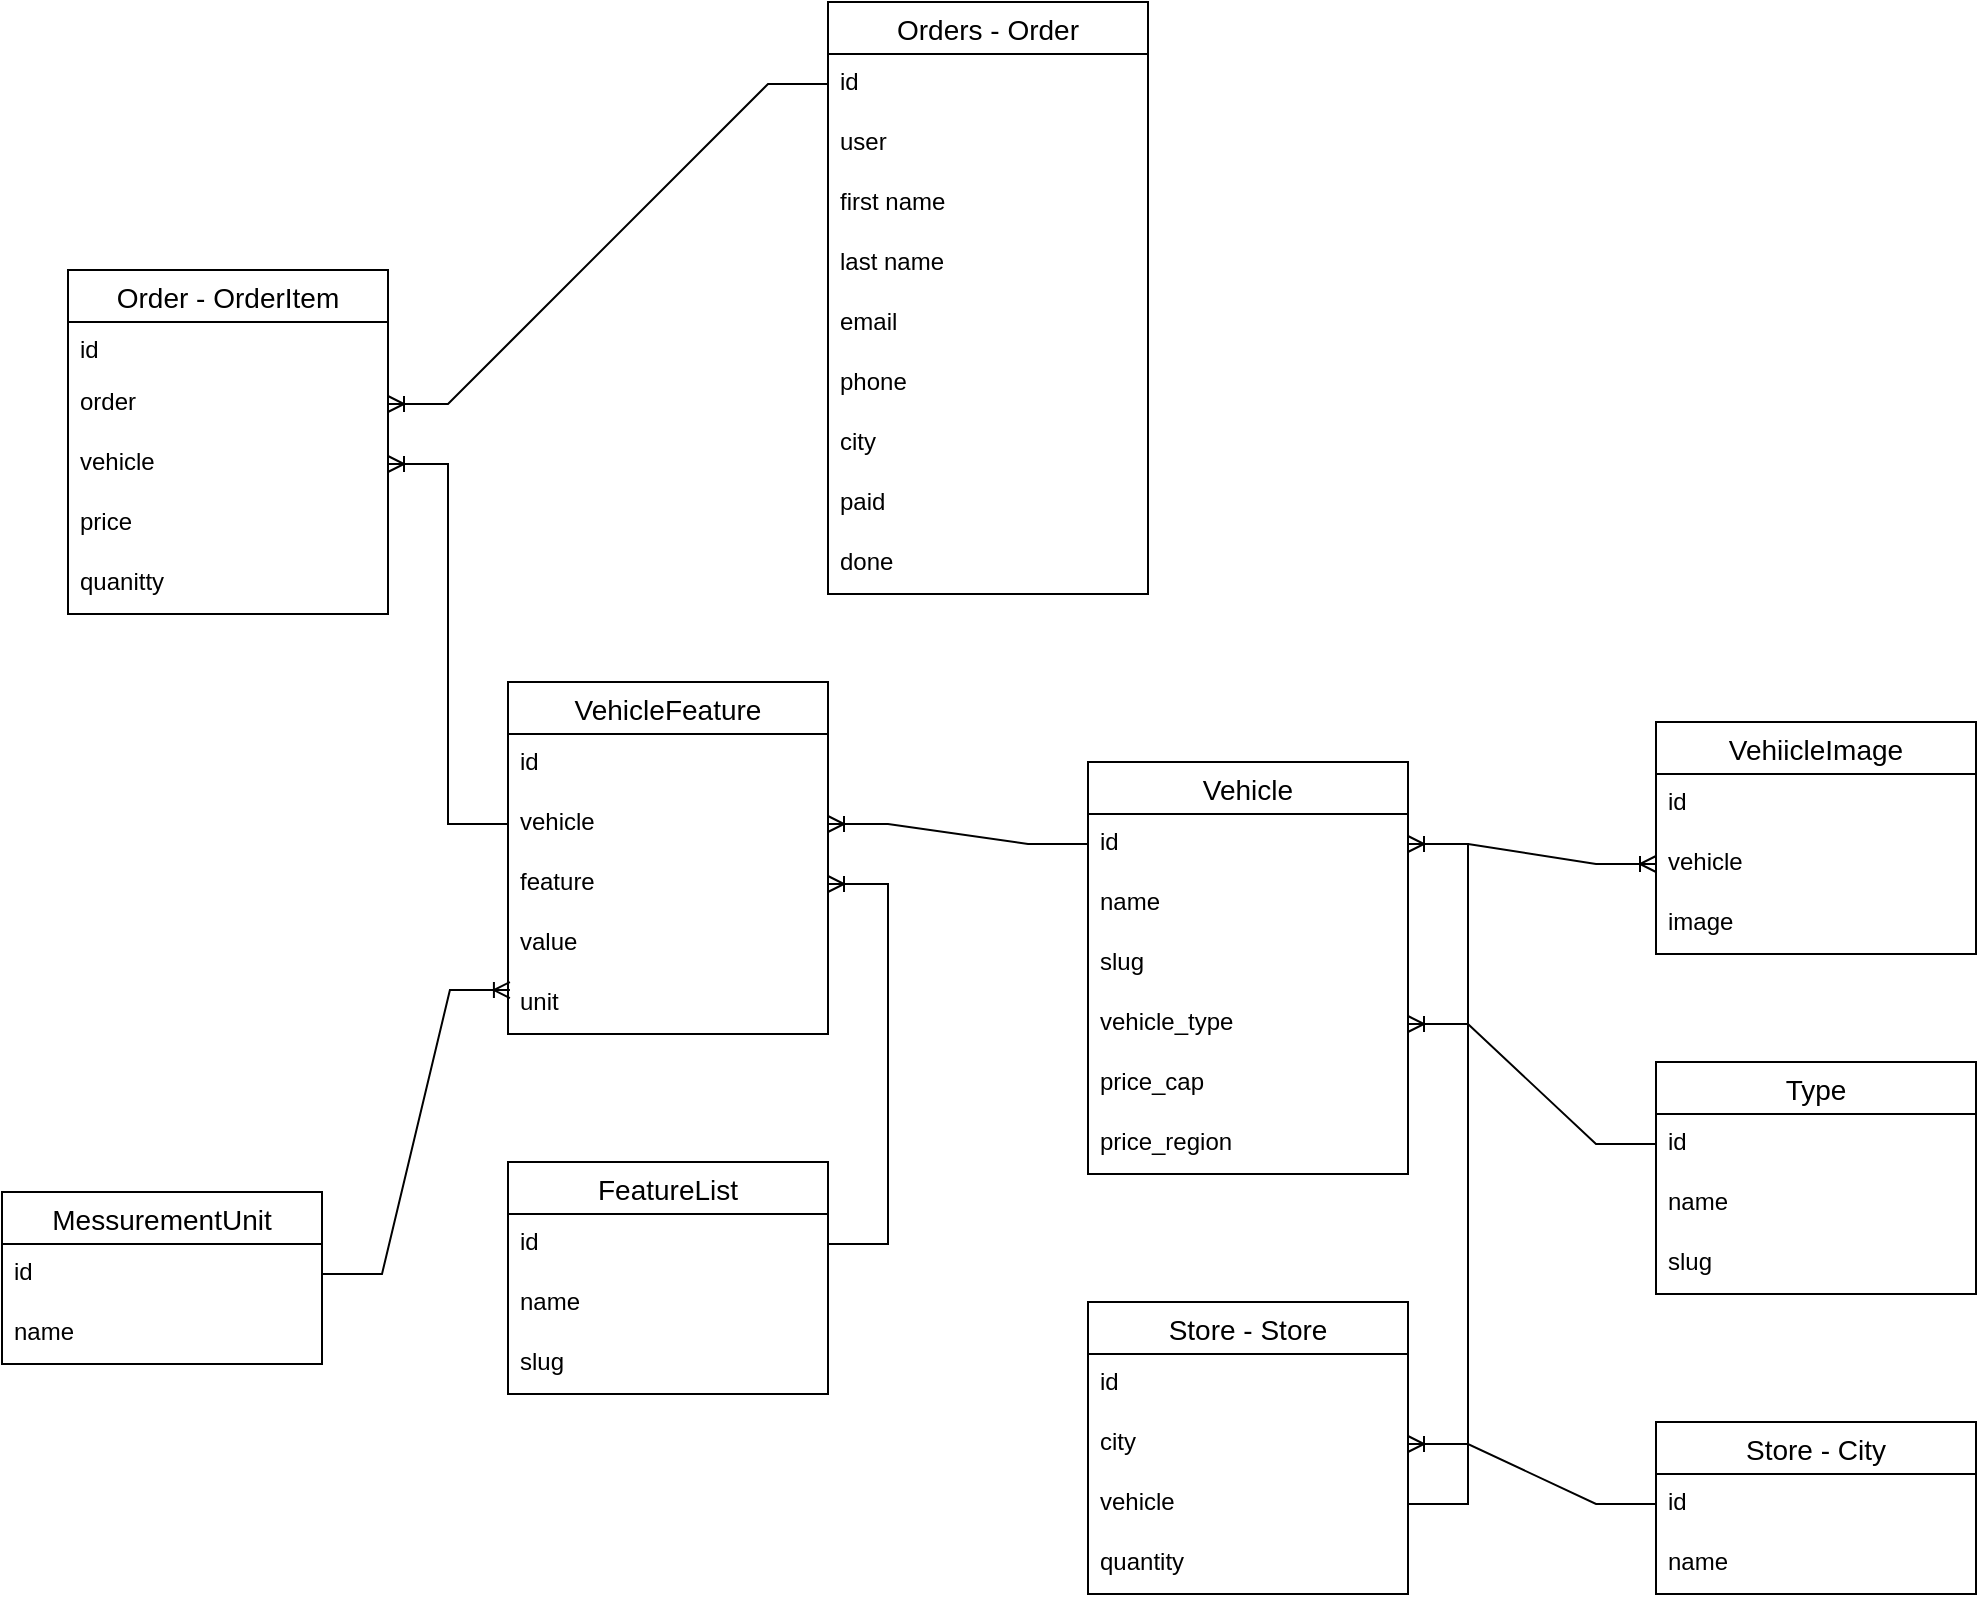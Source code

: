 <mxfile version="20.2.2" type="github">
  <diagram id="-EVNcTXTq6a0XQpCAB4N" name="Page-1">
    <mxGraphModel dx="2233" dy="745" grid="1" gridSize="10" guides="1" tooltips="1" connect="1" arrows="1" fold="1" page="1" pageScale="1" pageWidth="827" pageHeight="1169" math="0" shadow="0">
      <root>
        <mxCell id="0" />
        <mxCell id="1" parent="0" />
        <mxCell id="NrxyTvF3xplZvDXktAmh-1" value="Vehicle" style="swimlane;fontStyle=0;childLayout=stackLayout;horizontal=1;startSize=26;horizontalStack=0;resizeParent=1;resizeParentMax=0;resizeLast=0;collapsible=1;marginBottom=0;align=center;fontSize=14;" parent="1" vertex="1">
          <mxGeometry x="130" y="530" width="160" height="206" as="geometry" />
        </mxCell>
        <mxCell id="NrxyTvF3xplZvDXktAmh-2" value="id" style="text;strokeColor=none;fillColor=none;spacingLeft=4;spacingRight=4;overflow=hidden;rotatable=0;points=[[0,0.5],[1,0.5]];portConstraint=eastwest;fontSize=12;" parent="NrxyTvF3xplZvDXktAmh-1" vertex="1">
          <mxGeometry y="26" width="160" height="30" as="geometry" />
        </mxCell>
        <mxCell id="NrxyTvF3xplZvDXktAmh-3" value="name&#xa;" style="text;strokeColor=none;fillColor=none;spacingLeft=4;spacingRight=4;overflow=hidden;rotatable=0;points=[[0,0.5],[1,0.5]];portConstraint=eastwest;fontSize=12;" parent="NrxyTvF3xplZvDXktAmh-1" vertex="1">
          <mxGeometry y="56" width="160" height="30" as="geometry" />
        </mxCell>
        <mxCell id="NrxyTvF3xplZvDXktAmh-4" value="slug" style="text;strokeColor=none;fillColor=none;spacingLeft=4;spacingRight=4;overflow=hidden;rotatable=0;points=[[0,0.5],[1,0.5]];portConstraint=eastwest;fontSize=12;" parent="NrxyTvF3xplZvDXktAmh-1" vertex="1">
          <mxGeometry y="86" width="160" height="30" as="geometry" />
        </mxCell>
        <mxCell id="NrxyTvF3xplZvDXktAmh-5" value="vehicle_type" style="text;strokeColor=none;fillColor=none;spacingLeft=4;spacingRight=4;overflow=hidden;rotatable=0;points=[[0,0.5],[1,0.5]];portConstraint=eastwest;fontSize=12;" parent="NrxyTvF3xplZvDXktAmh-1" vertex="1">
          <mxGeometry y="116" width="160" height="30" as="geometry" />
        </mxCell>
        <mxCell id="NrxyTvF3xplZvDXktAmh-6" value="price_cap" style="text;strokeColor=none;fillColor=none;spacingLeft=4;spacingRight=4;overflow=hidden;rotatable=0;points=[[0,0.5],[1,0.5]];portConstraint=eastwest;fontSize=12;" parent="NrxyTvF3xplZvDXktAmh-1" vertex="1">
          <mxGeometry y="146" width="160" height="30" as="geometry" />
        </mxCell>
        <mxCell id="NrxyTvF3xplZvDXktAmh-7" value="price_region" style="text;strokeColor=none;fillColor=none;spacingLeft=4;spacingRight=4;overflow=hidden;rotatable=0;points=[[0,0.5],[1,0.5]];portConstraint=eastwest;fontSize=12;" parent="NrxyTvF3xplZvDXktAmh-1" vertex="1">
          <mxGeometry y="176" width="160" height="30" as="geometry" />
        </mxCell>
        <mxCell id="NrxyTvF3xplZvDXktAmh-8" value="VehiicleImage" style="swimlane;fontStyle=0;childLayout=stackLayout;horizontal=1;startSize=26;horizontalStack=0;resizeParent=1;resizeParentMax=0;resizeLast=0;collapsible=1;marginBottom=0;align=center;fontSize=14;" parent="1" vertex="1">
          <mxGeometry x="414" y="510" width="160" height="116" as="geometry" />
        </mxCell>
        <mxCell id="NrxyTvF3xplZvDXktAmh-9" value="id" style="text;strokeColor=none;fillColor=none;spacingLeft=4;spacingRight=4;overflow=hidden;rotatable=0;points=[[0,0.5],[1,0.5]];portConstraint=eastwest;fontSize=12;" parent="NrxyTvF3xplZvDXktAmh-8" vertex="1">
          <mxGeometry y="26" width="160" height="30" as="geometry" />
        </mxCell>
        <mxCell id="NrxyTvF3xplZvDXktAmh-10" value="vehicle&#xa;" style="text;strokeColor=none;fillColor=none;spacingLeft=4;spacingRight=4;overflow=hidden;rotatable=0;points=[[0,0.5],[1,0.5]];portConstraint=eastwest;fontSize=12;" parent="NrxyTvF3xplZvDXktAmh-8" vertex="1">
          <mxGeometry y="56" width="160" height="30" as="geometry" />
        </mxCell>
        <mxCell id="NrxyTvF3xplZvDXktAmh-11" value="image&#xa;" style="text;strokeColor=none;fillColor=none;spacingLeft=4;spacingRight=4;overflow=hidden;rotatable=0;points=[[0,0.5],[1,0.5]];portConstraint=eastwest;fontSize=12;" parent="NrxyTvF3xplZvDXktAmh-8" vertex="1">
          <mxGeometry y="86" width="160" height="30" as="geometry" />
        </mxCell>
        <mxCell id="NrxyTvF3xplZvDXktAmh-12" value="" style="edgeStyle=entityRelationEdgeStyle;fontSize=12;html=1;endArrow=ERoneToMany;rounded=0;" parent="1" source="NrxyTvF3xplZvDXktAmh-2" target="NrxyTvF3xplZvDXktAmh-10" edge="1">
          <mxGeometry width="100" height="100" relative="1" as="geometry">
            <mxPoint x="150" y="480" as="sourcePoint" />
            <mxPoint x="250" y="380" as="targetPoint" />
          </mxGeometry>
        </mxCell>
        <mxCell id="NrxyTvF3xplZvDXktAmh-13" value="VehicleFeature" style="swimlane;fontStyle=0;childLayout=stackLayout;horizontal=1;startSize=26;horizontalStack=0;resizeParent=1;resizeParentMax=0;resizeLast=0;collapsible=1;marginBottom=0;align=center;fontSize=14;" parent="1" vertex="1">
          <mxGeometry x="-160" y="490" width="160" height="176" as="geometry" />
        </mxCell>
        <mxCell id="NrxyTvF3xplZvDXktAmh-14" value="id&#xa;" style="text;strokeColor=none;fillColor=none;spacingLeft=4;spacingRight=4;overflow=hidden;rotatable=0;points=[[0,0.5],[1,0.5]];portConstraint=eastwest;fontSize=12;" parent="NrxyTvF3xplZvDXktAmh-13" vertex="1">
          <mxGeometry y="26" width="160" height="30" as="geometry" />
        </mxCell>
        <mxCell id="NrxyTvF3xplZvDXktAmh-15" value="vehicle" style="text;strokeColor=none;fillColor=none;spacingLeft=4;spacingRight=4;overflow=hidden;rotatable=0;points=[[0,0.5],[1,0.5]];portConstraint=eastwest;fontSize=12;" parent="NrxyTvF3xplZvDXktAmh-13" vertex="1">
          <mxGeometry y="56" width="160" height="30" as="geometry" />
        </mxCell>
        <mxCell id="NrxyTvF3xplZvDXktAmh-16" value="feature" style="text;strokeColor=none;fillColor=none;spacingLeft=4;spacingRight=4;overflow=hidden;rotatable=0;points=[[0,0.5],[1,0.5]];portConstraint=eastwest;fontSize=12;" parent="NrxyTvF3xplZvDXktAmh-13" vertex="1">
          <mxGeometry y="86" width="160" height="30" as="geometry" />
        </mxCell>
        <mxCell id="NrxyTvF3xplZvDXktAmh-17" value="value" style="text;strokeColor=none;fillColor=none;spacingLeft=4;spacingRight=4;overflow=hidden;rotatable=0;points=[[0,0.5],[1,0.5]];portConstraint=eastwest;fontSize=12;" parent="NrxyTvF3xplZvDXktAmh-13" vertex="1">
          <mxGeometry y="116" width="160" height="30" as="geometry" />
        </mxCell>
        <mxCell id="NrxyTvF3xplZvDXktAmh-18" value="unit&#xa;" style="text;strokeColor=none;fillColor=none;spacingLeft=4;spacingRight=4;overflow=hidden;rotatable=0;points=[[0,0.5],[1,0.5]];portConstraint=eastwest;fontSize=12;" parent="NrxyTvF3xplZvDXktAmh-13" vertex="1">
          <mxGeometry y="146" width="160" height="30" as="geometry" />
        </mxCell>
        <mxCell id="NrxyTvF3xplZvDXktAmh-19" value="MessurementUnit" style="swimlane;fontStyle=0;childLayout=stackLayout;horizontal=1;startSize=26;horizontalStack=0;resizeParent=1;resizeParentMax=0;resizeLast=0;collapsible=1;marginBottom=0;align=center;fontSize=14;" parent="1" vertex="1">
          <mxGeometry x="-413" y="745" width="160" height="86" as="geometry" />
        </mxCell>
        <mxCell id="NrxyTvF3xplZvDXktAmh-20" value="id" style="text;strokeColor=none;fillColor=none;spacingLeft=4;spacingRight=4;overflow=hidden;rotatable=0;points=[[0,0.5],[1,0.5]];portConstraint=eastwest;fontSize=12;" parent="NrxyTvF3xplZvDXktAmh-19" vertex="1">
          <mxGeometry y="26" width="160" height="30" as="geometry" />
        </mxCell>
        <mxCell id="NrxyTvF3xplZvDXktAmh-21" value="name" style="text;strokeColor=none;fillColor=none;spacingLeft=4;spacingRight=4;overflow=hidden;rotatable=0;points=[[0,0.5],[1,0.5]];portConstraint=eastwest;fontSize=12;" parent="NrxyTvF3xplZvDXktAmh-19" vertex="1">
          <mxGeometry y="56" width="160" height="30" as="geometry" />
        </mxCell>
        <mxCell id="NrxyTvF3xplZvDXktAmh-23" value="" style="edgeStyle=entityRelationEdgeStyle;fontSize=12;html=1;endArrow=ERoneToMany;rounded=0;entryX=0.006;entryY=0.267;entryDx=0;entryDy=0;entryPerimeter=0;" parent="1" source="NrxyTvF3xplZvDXktAmh-20" target="NrxyTvF3xplZvDXktAmh-18" edge="1">
          <mxGeometry width="100" height="100" relative="1" as="geometry">
            <mxPoint x="-260" y="400" as="sourcePoint" />
            <mxPoint x="-190" y="350" as="targetPoint" />
          </mxGeometry>
        </mxCell>
        <mxCell id="NrxyTvF3xplZvDXktAmh-25" value="" style="edgeStyle=entityRelationEdgeStyle;fontSize=12;html=1;endArrow=ERoneToMany;rounded=0;exitX=0;exitY=0.5;exitDx=0;exitDy=0;" parent="1" source="NrxyTvF3xplZvDXktAmh-2" target="NrxyTvF3xplZvDXktAmh-15" edge="1">
          <mxGeometry width="100" height="100" relative="1" as="geometry">
            <mxPoint x="370" y="430" as="sourcePoint" />
            <mxPoint x="470" y="330" as="targetPoint" />
          </mxGeometry>
        </mxCell>
        <mxCell id="NrxyTvF3xplZvDXktAmh-26" value="FeatureList" style="swimlane;fontStyle=0;childLayout=stackLayout;horizontal=1;startSize=26;horizontalStack=0;resizeParent=1;resizeParentMax=0;resizeLast=0;collapsible=1;marginBottom=0;align=center;fontSize=14;" parent="1" vertex="1">
          <mxGeometry x="-160" y="730" width="160" height="116" as="geometry" />
        </mxCell>
        <mxCell id="NrxyTvF3xplZvDXktAmh-27" value="id" style="text;strokeColor=none;fillColor=none;spacingLeft=4;spacingRight=4;overflow=hidden;rotatable=0;points=[[0,0.5],[1,0.5]];portConstraint=eastwest;fontSize=12;" parent="NrxyTvF3xplZvDXktAmh-26" vertex="1">
          <mxGeometry y="26" width="160" height="30" as="geometry" />
        </mxCell>
        <mxCell id="NrxyTvF3xplZvDXktAmh-28" value="name" style="text;strokeColor=none;fillColor=none;spacingLeft=4;spacingRight=4;overflow=hidden;rotatable=0;points=[[0,0.5],[1,0.5]];portConstraint=eastwest;fontSize=12;" parent="NrxyTvF3xplZvDXktAmh-26" vertex="1">
          <mxGeometry y="56" width="160" height="30" as="geometry" />
        </mxCell>
        <mxCell id="NrxyTvF3xplZvDXktAmh-29" value="slug" style="text;strokeColor=none;fillColor=none;spacingLeft=4;spacingRight=4;overflow=hidden;rotatable=0;points=[[0,0.5],[1,0.5]];portConstraint=eastwest;fontSize=12;" parent="NrxyTvF3xplZvDXktAmh-26" vertex="1">
          <mxGeometry y="86" width="160" height="30" as="geometry" />
        </mxCell>
        <mxCell id="NrxyTvF3xplZvDXktAmh-30" value="" style="edgeStyle=entityRelationEdgeStyle;fontSize=12;html=1;endArrow=ERoneToMany;rounded=0;exitX=1;exitY=0.5;exitDx=0;exitDy=0;" parent="1" source="NrxyTvF3xplZvDXktAmh-27" target="NrxyTvF3xplZvDXktAmh-16" edge="1">
          <mxGeometry width="100" height="100" relative="1" as="geometry">
            <mxPoint x="370" y="430" as="sourcePoint" />
            <mxPoint x="470" y="330" as="targetPoint" />
          </mxGeometry>
        </mxCell>
        <mxCell id="NrxyTvF3xplZvDXktAmh-31" value="Type" style="swimlane;fontStyle=0;childLayout=stackLayout;horizontal=1;startSize=26;horizontalStack=0;resizeParent=1;resizeParentMax=0;resizeLast=0;collapsible=1;marginBottom=0;align=center;fontSize=14;" parent="1" vertex="1">
          <mxGeometry x="414" y="680" width="160" height="116" as="geometry" />
        </mxCell>
        <mxCell id="NrxyTvF3xplZvDXktAmh-32" value="id" style="text;strokeColor=none;fillColor=none;spacingLeft=4;spacingRight=4;overflow=hidden;rotatable=0;points=[[0,0.5],[1,0.5]];portConstraint=eastwest;fontSize=12;" parent="NrxyTvF3xplZvDXktAmh-31" vertex="1">
          <mxGeometry y="26" width="160" height="30" as="geometry" />
        </mxCell>
        <mxCell id="NrxyTvF3xplZvDXktAmh-33" value="name" style="text;strokeColor=none;fillColor=none;spacingLeft=4;spacingRight=4;overflow=hidden;rotatable=0;points=[[0,0.5],[1,0.5]];portConstraint=eastwest;fontSize=12;" parent="NrxyTvF3xplZvDXktAmh-31" vertex="1">
          <mxGeometry y="56" width="160" height="30" as="geometry" />
        </mxCell>
        <mxCell id="NrxyTvF3xplZvDXktAmh-34" value="slug" style="text;strokeColor=none;fillColor=none;spacingLeft=4;spacingRight=4;overflow=hidden;rotatable=0;points=[[0,0.5],[1,0.5]];portConstraint=eastwest;fontSize=12;" parent="NrxyTvF3xplZvDXktAmh-31" vertex="1">
          <mxGeometry y="86" width="160" height="30" as="geometry" />
        </mxCell>
        <mxCell id="NrxyTvF3xplZvDXktAmh-35" value="" style="edgeStyle=entityRelationEdgeStyle;fontSize=12;html=1;endArrow=ERoneToMany;rounded=0;" parent="1" source="NrxyTvF3xplZvDXktAmh-32" target="NrxyTvF3xplZvDXktAmh-5" edge="1">
          <mxGeometry width="100" height="100" relative="1" as="geometry">
            <mxPoint x="220" y="430" as="sourcePoint" />
            <mxPoint x="320" y="330" as="targetPoint" />
          </mxGeometry>
        </mxCell>
        <mxCell id="NrxyTvF3xplZvDXktAmh-36" value="Store - Store" style="swimlane;fontStyle=0;childLayout=stackLayout;horizontal=1;startSize=26;horizontalStack=0;resizeParent=1;resizeParentMax=0;resizeLast=0;collapsible=1;marginBottom=0;align=center;fontSize=14;" parent="1" vertex="1">
          <mxGeometry x="130" y="800" width="160" height="146" as="geometry" />
        </mxCell>
        <mxCell id="NrxyTvF3xplZvDXktAmh-37" value="id" style="text;strokeColor=none;fillColor=none;spacingLeft=4;spacingRight=4;overflow=hidden;rotatable=0;points=[[0,0.5],[1,0.5]];portConstraint=eastwest;fontSize=12;" parent="NrxyTvF3xplZvDXktAmh-36" vertex="1">
          <mxGeometry y="26" width="160" height="30" as="geometry" />
        </mxCell>
        <mxCell id="NrxyTvF3xplZvDXktAmh-38" value="city" style="text;strokeColor=none;fillColor=none;spacingLeft=4;spacingRight=4;overflow=hidden;rotatable=0;points=[[0,0.5],[1,0.5]];portConstraint=eastwest;fontSize=12;" parent="NrxyTvF3xplZvDXktAmh-36" vertex="1">
          <mxGeometry y="56" width="160" height="30" as="geometry" />
        </mxCell>
        <mxCell id="NrxyTvF3xplZvDXktAmh-39" value="vehicle" style="text;strokeColor=none;fillColor=none;spacingLeft=4;spacingRight=4;overflow=hidden;rotatable=0;points=[[0,0.5],[1,0.5]];portConstraint=eastwest;fontSize=12;" parent="NrxyTvF3xplZvDXktAmh-36" vertex="1">
          <mxGeometry y="86" width="160" height="30" as="geometry" />
        </mxCell>
        <mxCell id="NrxyTvF3xplZvDXktAmh-40" value="quantity" style="text;strokeColor=none;fillColor=none;spacingLeft=4;spacingRight=4;overflow=hidden;rotatable=0;points=[[0,0.5],[1,0.5]];portConstraint=eastwest;fontSize=12;" parent="NrxyTvF3xplZvDXktAmh-36" vertex="1">
          <mxGeometry y="116" width="160" height="30" as="geometry" />
        </mxCell>
        <mxCell id="NrxyTvF3xplZvDXktAmh-41" value="" style="edgeStyle=entityRelationEdgeStyle;fontSize=12;html=1;endArrow=ERoneToMany;rounded=0;" parent="1" source="NrxyTvF3xplZvDXktAmh-39" target="NrxyTvF3xplZvDXktAmh-2" edge="1">
          <mxGeometry width="100" height="100" relative="1" as="geometry">
            <mxPoint x="200" y="610" as="sourcePoint" />
            <mxPoint x="290" y="450" as="targetPoint" />
          </mxGeometry>
        </mxCell>
        <mxCell id="NrxyTvF3xplZvDXktAmh-42" value="Store - City" style="swimlane;fontStyle=0;childLayout=stackLayout;horizontal=1;startSize=26;horizontalStack=0;resizeParent=1;resizeParentMax=0;resizeLast=0;collapsible=1;marginBottom=0;align=center;fontSize=14;" parent="1" vertex="1">
          <mxGeometry x="414" y="860" width="160" height="86" as="geometry" />
        </mxCell>
        <mxCell id="NrxyTvF3xplZvDXktAmh-43" value="id" style="text;strokeColor=none;fillColor=none;spacingLeft=4;spacingRight=4;overflow=hidden;rotatable=0;points=[[0,0.5],[1,0.5]];portConstraint=eastwest;fontSize=12;" parent="NrxyTvF3xplZvDXktAmh-42" vertex="1">
          <mxGeometry y="26" width="160" height="30" as="geometry" />
        </mxCell>
        <mxCell id="NrxyTvF3xplZvDXktAmh-44" value="name" style="text;strokeColor=none;fillColor=none;spacingLeft=4;spacingRight=4;overflow=hidden;rotatable=0;points=[[0,0.5],[1,0.5]];portConstraint=eastwest;fontSize=12;" parent="NrxyTvF3xplZvDXktAmh-42" vertex="1">
          <mxGeometry y="56" width="160" height="30" as="geometry" />
        </mxCell>
        <mxCell id="NrxyTvF3xplZvDXktAmh-46" value="" style="edgeStyle=entityRelationEdgeStyle;fontSize=12;html=1;endArrow=ERoneToMany;rounded=0;" parent="1" source="NrxyTvF3xplZvDXktAmh-43" target="NrxyTvF3xplZvDXktAmh-38" edge="1">
          <mxGeometry width="100" height="100" relative="1" as="geometry">
            <mxPoint x="220" y="430" as="sourcePoint" />
            <mxPoint x="320" y="330" as="targetPoint" />
          </mxGeometry>
        </mxCell>
        <mxCell id="KnpnhDZCmNG2jOp34Brb-2" value="Orders - Order" style="swimlane;fontStyle=0;childLayout=stackLayout;horizontal=1;startSize=26;horizontalStack=0;resizeParent=1;resizeParentMax=0;resizeLast=0;collapsible=1;marginBottom=0;align=center;fontSize=14;" vertex="1" parent="1">
          <mxGeometry y="150" width="160" height="296" as="geometry" />
        </mxCell>
        <mxCell id="KnpnhDZCmNG2jOp34Brb-3" value="id" style="text;strokeColor=none;fillColor=none;spacingLeft=4;spacingRight=4;overflow=hidden;rotatable=0;points=[[0,0.5],[1,0.5]];portConstraint=eastwest;fontSize=12;" vertex="1" parent="KnpnhDZCmNG2jOp34Brb-2">
          <mxGeometry y="26" width="160" height="30" as="geometry" />
        </mxCell>
        <mxCell id="KnpnhDZCmNG2jOp34Brb-4" value="user" style="text;strokeColor=none;fillColor=none;spacingLeft=4;spacingRight=4;overflow=hidden;rotatable=0;points=[[0,0.5],[1,0.5]];portConstraint=eastwest;fontSize=12;" vertex="1" parent="KnpnhDZCmNG2jOp34Brb-2">
          <mxGeometry y="56" width="160" height="30" as="geometry" />
        </mxCell>
        <mxCell id="KnpnhDZCmNG2jOp34Brb-8" value="first name" style="text;strokeColor=none;fillColor=none;spacingLeft=4;spacingRight=4;overflow=hidden;rotatable=0;points=[[0,0.5],[1,0.5]];portConstraint=eastwest;fontSize=12;" vertex="1" parent="KnpnhDZCmNG2jOp34Brb-2">
          <mxGeometry y="86" width="160" height="30" as="geometry" />
        </mxCell>
        <mxCell id="KnpnhDZCmNG2jOp34Brb-6" value="last name" style="text;strokeColor=none;fillColor=none;spacingLeft=4;spacingRight=4;overflow=hidden;rotatable=0;points=[[0,0.5],[1,0.5]];portConstraint=eastwest;fontSize=12;" vertex="1" parent="KnpnhDZCmNG2jOp34Brb-2">
          <mxGeometry y="116" width="160" height="30" as="geometry" />
        </mxCell>
        <mxCell id="KnpnhDZCmNG2jOp34Brb-11" value="email" style="text;strokeColor=none;fillColor=none;spacingLeft=4;spacingRight=4;overflow=hidden;rotatable=0;points=[[0,0.5],[1,0.5]];portConstraint=eastwest;fontSize=12;" vertex="1" parent="KnpnhDZCmNG2jOp34Brb-2">
          <mxGeometry y="146" width="160" height="30" as="geometry" />
        </mxCell>
        <mxCell id="KnpnhDZCmNG2jOp34Brb-12" value="phone" style="text;strokeColor=none;fillColor=none;spacingLeft=4;spacingRight=4;overflow=hidden;rotatable=0;points=[[0,0.5],[1,0.5]];portConstraint=eastwest;fontSize=12;" vertex="1" parent="KnpnhDZCmNG2jOp34Brb-2">
          <mxGeometry y="176" width="160" height="30" as="geometry" />
        </mxCell>
        <mxCell id="KnpnhDZCmNG2jOp34Brb-9" value="city" style="text;strokeColor=none;fillColor=none;spacingLeft=4;spacingRight=4;overflow=hidden;rotatable=0;points=[[0,0.5],[1,0.5]];portConstraint=eastwest;fontSize=12;" vertex="1" parent="KnpnhDZCmNG2jOp34Brb-2">
          <mxGeometry y="206" width="160" height="30" as="geometry" />
        </mxCell>
        <mxCell id="KnpnhDZCmNG2jOp34Brb-10" value="paid" style="text;strokeColor=none;fillColor=none;spacingLeft=4;spacingRight=4;overflow=hidden;rotatable=0;points=[[0,0.5],[1,0.5]];portConstraint=eastwest;fontSize=12;" vertex="1" parent="KnpnhDZCmNG2jOp34Brb-2">
          <mxGeometry y="236" width="160" height="30" as="geometry" />
        </mxCell>
        <mxCell id="KnpnhDZCmNG2jOp34Brb-7" value="done" style="text;strokeColor=none;fillColor=none;spacingLeft=4;spacingRight=4;overflow=hidden;rotatable=0;points=[[0,0.5],[1,0.5]];portConstraint=eastwest;fontSize=12;" vertex="1" parent="KnpnhDZCmNG2jOp34Brb-2">
          <mxGeometry y="266" width="160" height="30" as="geometry" />
        </mxCell>
        <mxCell id="KnpnhDZCmNG2jOp34Brb-14" value="Order - OrderItem" style="swimlane;fontStyle=0;childLayout=stackLayout;horizontal=1;startSize=26;horizontalStack=0;resizeParent=1;resizeParentMax=0;resizeLast=0;collapsible=1;marginBottom=0;align=center;fontSize=14;" vertex="1" parent="1">
          <mxGeometry x="-380" y="284" width="160" height="172" as="geometry" />
        </mxCell>
        <mxCell id="KnpnhDZCmNG2jOp34Brb-15" value="id" style="text;strokeColor=none;fillColor=none;spacingLeft=4;spacingRight=4;overflow=hidden;rotatable=0;points=[[0,0.5],[1,0.5]];portConstraint=eastwest;fontSize=12;" vertex="1" parent="KnpnhDZCmNG2jOp34Brb-14">
          <mxGeometry y="26" width="160" height="26" as="geometry" />
        </mxCell>
        <mxCell id="KnpnhDZCmNG2jOp34Brb-16" value="order" style="text;strokeColor=none;fillColor=none;spacingLeft=4;spacingRight=4;overflow=hidden;rotatable=0;points=[[0,0.5],[1,0.5]];portConstraint=eastwest;fontSize=12;" vertex="1" parent="KnpnhDZCmNG2jOp34Brb-14">
          <mxGeometry y="52" width="160" height="30" as="geometry" />
        </mxCell>
        <mxCell id="KnpnhDZCmNG2jOp34Brb-19" value="vehicle" style="text;strokeColor=none;fillColor=none;spacingLeft=4;spacingRight=4;overflow=hidden;rotatable=0;points=[[0,0.5],[1,0.5]];portConstraint=eastwest;fontSize=12;" vertex="1" parent="KnpnhDZCmNG2jOp34Brb-14">
          <mxGeometry y="82" width="160" height="30" as="geometry" />
        </mxCell>
        <mxCell id="KnpnhDZCmNG2jOp34Brb-18" value="price" style="text;strokeColor=none;fillColor=none;spacingLeft=4;spacingRight=4;overflow=hidden;rotatable=0;points=[[0,0.5],[1,0.5]];portConstraint=eastwest;fontSize=12;" vertex="1" parent="KnpnhDZCmNG2jOp34Brb-14">
          <mxGeometry y="112" width="160" height="30" as="geometry" />
        </mxCell>
        <mxCell id="KnpnhDZCmNG2jOp34Brb-17" value="quanitty" style="text;strokeColor=none;fillColor=none;spacingLeft=4;spacingRight=4;overflow=hidden;rotatable=0;points=[[0,0.5],[1,0.5]];portConstraint=eastwest;fontSize=12;" vertex="1" parent="KnpnhDZCmNG2jOp34Brb-14">
          <mxGeometry y="142" width="160" height="30" as="geometry" />
        </mxCell>
        <mxCell id="KnpnhDZCmNG2jOp34Brb-20" value="" style="edgeStyle=entityRelationEdgeStyle;fontSize=12;html=1;endArrow=ERoneToMany;rounded=0;" edge="1" parent="1" source="KnpnhDZCmNG2jOp34Brb-3" target="KnpnhDZCmNG2jOp34Brb-16">
          <mxGeometry width="100" height="100" relative="1" as="geometry">
            <mxPoint x="-110" y="370" as="sourcePoint" />
            <mxPoint x="-10" y="270" as="targetPoint" />
          </mxGeometry>
        </mxCell>
        <mxCell id="KnpnhDZCmNG2jOp34Brb-21" value="" style="edgeStyle=entityRelationEdgeStyle;fontSize=12;html=1;endArrow=ERoneToMany;rounded=0;" edge="1" parent="1" source="NrxyTvF3xplZvDXktAmh-15" target="KnpnhDZCmNG2jOp34Brb-19">
          <mxGeometry width="100" height="100" relative="1" as="geometry">
            <mxPoint x="-280" y="490" as="sourcePoint" />
            <mxPoint x="-180" y="390" as="targetPoint" />
          </mxGeometry>
        </mxCell>
      </root>
    </mxGraphModel>
  </diagram>
</mxfile>

